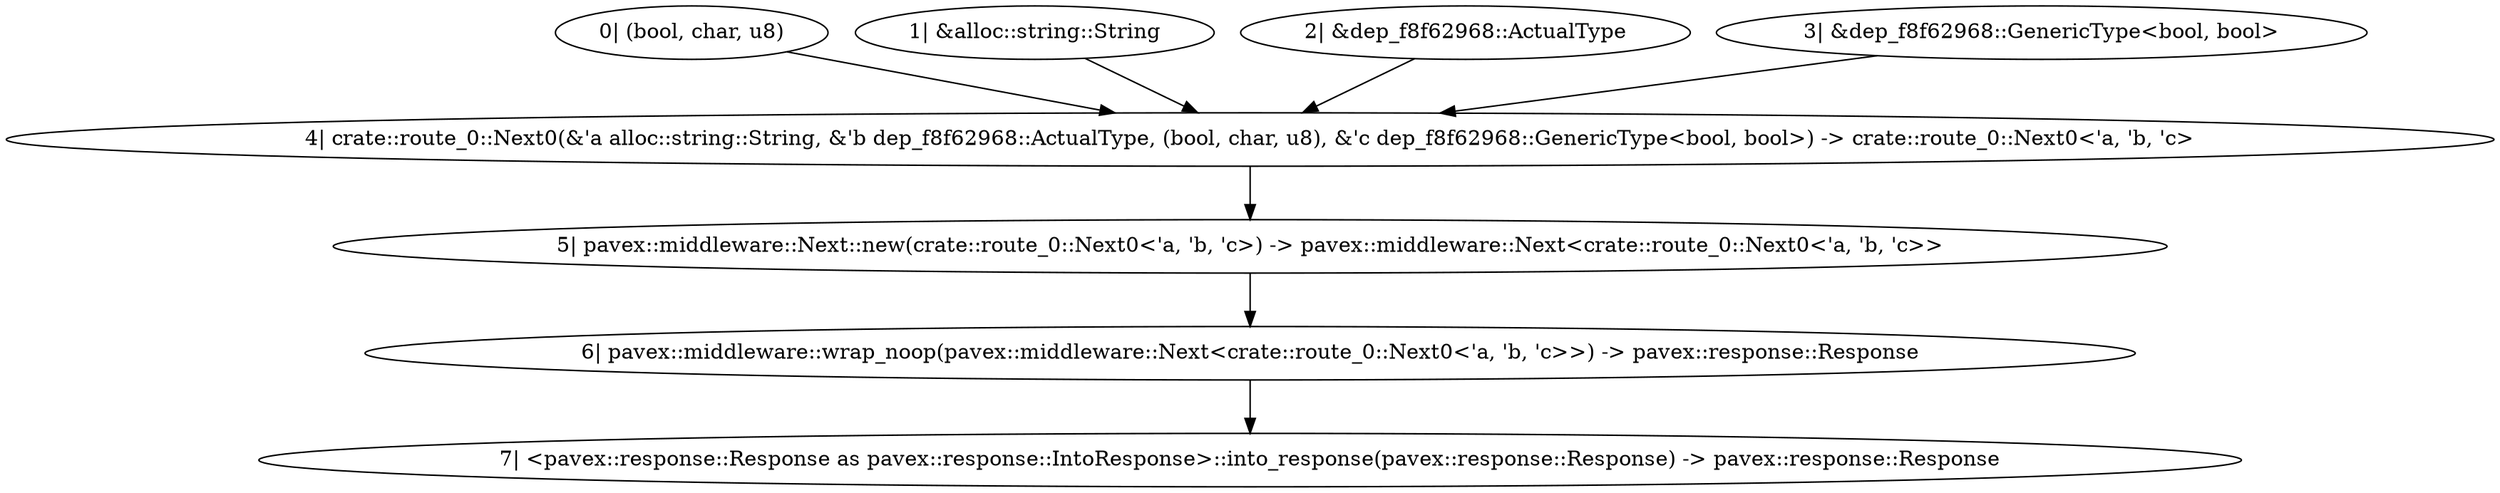digraph "GET /home - 0" {
    0 [ label = "0| (bool, char, u8)"]
    1 [ label = "1| &alloc::string::String"]
    2 [ label = "2| &dep_f8f62968::ActualType"]
    3 [ label = "3| &dep_f8f62968::GenericType<bool, bool>"]
    4 [ label = "4| crate::route_0::Next0(&'a alloc::string::String, &'b dep_f8f62968::ActualType, (bool, char, u8), &'c dep_f8f62968::GenericType<bool, bool>) -> crate::route_0::Next0<'a, 'b, 'c>"]
    5 [ label = "5| pavex::middleware::Next::new(crate::route_0::Next0<'a, 'b, 'c>) -> pavex::middleware::Next<crate::route_0::Next0<'a, 'b, 'c>>"]
    6 [ label = "6| pavex::middleware::wrap_noop(pavex::middleware::Next<crate::route_0::Next0<'a, 'b, 'c>>) -> pavex::response::Response"]
    7 [ label = "7| <pavex::response::Response as pavex::response::IntoResponse>::into_response(pavex::response::Response) -> pavex::response::Response"]
    5 -> 6 [ ]
    4 -> 5 [ ]
    0 -> 4 [ ]
    3 -> 4 [ ]
    2 -> 4 [ ]
    6 -> 7 [ ]
    1 -> 4 [ ]
}

digraph "GET /home - 1" {
    0 [ label = "0| &alloc::string::String"]
    1 [ label = "1| app_f8f62968::mixed_generics(&alloc::string::String) -> app_f8f62968::MixedGenerics<'a, alloc::string::String>"]
    2 [ label = "2| &dep_f8f62968::ActualType"]
    3 [ label = "3| dep_f8f62968::DoubleLifetimeType::<a, a>::new(&''a dep_f8f62968::ActualType, &''b alloc::string::String) -> dep_f8f62968::DoubleLifetimeType<'a, 'b>"]
    4 [ label = "4| (bool, char, u8)"]
    5 [ label = "5| &dep_f8f62968::GenericType<bool, bool>"]
    6 [ label = "6| app_f8f62968::handler_with_input_tuple((bool, char, u8), &dep_f8f62968::ActualType, &dep_f8f62968::GenericType<bool, bool>, &dep_f8f62968::DoubleLifetimeType<'a, 'a>, app_f8f62968::MixedGenerics<'a, alloc::string::String>) -> pavex::response::Response"]
    7 [ label = "7| <pavex::response::Response as pavex::response::IntoResponse>::into_response(pavex::response::Response) -> pavex::response::Response"]
    1 -> 6 [ ]
    3 -> 6 [ label = "&"]
    5 -> 6 [ ]
    0 -> 3 [ ]
    0 -> 1 [ ]
    4 -> 6 [ ]
    6 -> 7 [ ]
    2 -> 6 [ ]
    2 -> 3 [ ]
}

digraph "* * - 0" {
    0 [ label = "0| &pavex::router::AllowedMethods"]
    1 [ label = "1| crate::route_1::Next0(&'a pavex::router::AllowedMethods) -> crate::route_1::Next0<'a>"]
    2 [ label = "2| pavex::middleware::Next::new(crate::route_1::Next0<'a>) -> pavex::middleware::Next<crate::route_1::Next0<'a>>"]
    3 [ label = "3| pavex::middleware::wrap_noop(pavex::middleware::Next<crate::route_1::Next0<'a>>) -> pavex::response::Response"]
    4 [ label = "4| <pavex::response::Response as pavex::response::IntoResponse>::into_response(pavex::response::Response) -> pavex::response::Response"]
    2 -> 3 [ ]
    1 -> 2 [ ]
    3 -> 4 [ ]
    0 -> 1 [ ]
}

digraph "* * - 1" {
    0 [ label = "0| &pavex::router::AllowedMethods"]
    1 [ label = "1| pavex::router::default_fallback(&pavex::router::AllowedMethods) -> pavex::response::Response"]
    2 [ label = "2| <pavex::response::Response as pavex::response::IntoResponse>::into_response(pavex::response::Response) -> pavex::response::Response"]
    1 -> 2 [ ]
    0 -> 1 [ ]
}

digraph app_state {
    0 [ label = "0| alloc::string::String"]
    1 [ label = "1| dep_f8f62968::GenericType::<std::primitive::bool, std::primitive::bool>::new() -> dep_f8f62968::GenericType<bool, bool>"]
    2 [ label = "2| app_f8f62968::constructor_with_output_tuple() -> (bool, char, u8)"]
    3 [ label = "3| dep_f8f62968::ActualType::new() -> dep_f8f62968::ActualType"]
    4 [ label = "4| crate::ApplicationState(dep_f8f62968::ActualType, (bool, char, u8), dep_f8f62968::GenericType<bool, bool>, alloc::string::String) -> crate::ApplicationState"]
    0 -> 4 [ ]
    1 -> 4 [ ]
    2 -> 4 [ ]
    3 -> 4 [ ]
}
